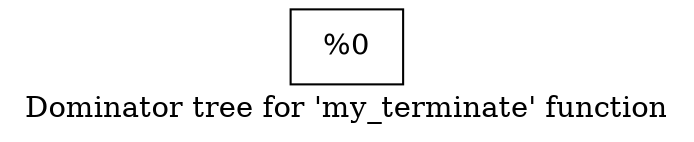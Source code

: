 digraph "Dominator tree for 'my_terminate' function" {
	label="Dominator tree for 'my_terminate' function";

	Node0x1db6040 [shape=record,label="{%0}"];
}
